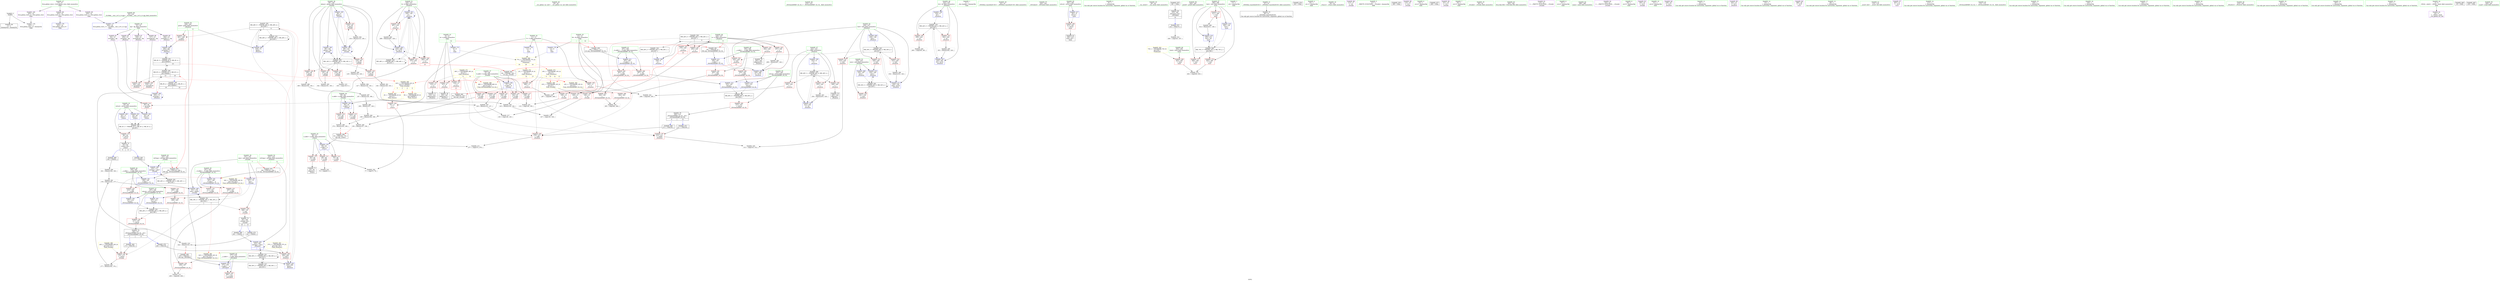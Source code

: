 digraph "SVFG" {
	label="SVFG";

	Node0x562d42281ca0 [shape=record,color=grey,label="{NodeID: 0\nNullPtr}"];
	Node0x562d42281ca0 -> Node0x562d422a7240[style=solid];
	Node0x562d42281ca0 -> Node0x562d422adcd0[style=solid];
	Node0x562d422cea30 [shape=record,color=yellow,style=double,label="{NodeID: 360\n32V_1 = ENCHI(MR_32V_0)\npts\{102 233 \}\nFun[_ZSt3maxIdERKT_S2_S2_]}"];
	Node0x562d422cea30 -> Node0x562d422ab9c0[style=dashed];
	Node0x562d422a8a30 [shape=record,color=blue,label="{NodeID: 194\n197\<--214\nretval\<--\n_ZSt3maxIdERKT_S2_S2_\n}"];
	Node0x562d422a8a30 -> Node0x562d422cc950[style=dashed];
	Node0x562d422a5c80 [shape=record,color=red,label="{NodeID: 111\n69\<--66\n\<--n.addr\n_Z3acci\n}"];
	Node0x562d422a5c80 -> Node0x562d422b8f40[style=solid];
	Node0x562d422a3dd0 [shape=record,color=green,label="{NodeID: 28\n38\<--39\n__cxx_global_var_init\<--__cxx_global_var_init_field_insensitive\n}"];
	Node0x562d422edbc0 [shape=record,color=black,label="{NodeID: 471\n311 = PHI(350, )\n}"];
	Node0x562d422edbc0 -> Node0x562d422acad0[style=solid];
	Node0x562d422c67a0 [shape=record,color=yellow,style=double,label="{NodeID: 388\n66V_1 = ENCHI(MR_66V_0)\npts\{10 227 \}\nFun[_ZSt3minIiERKT_S2_S2_]}"];
	Node0x562d422c67a0 -> Node0x562d422ad220[style=dashed];
	Node0x562d422b7440 [shape=record,color=grey,label="{NodeID: 305\n182 = Binary(181, 183, )\n}"];
	Node0x562d422b7440 -> Node0x562d422ae6c0[style=solid];
	Node0x562d422abc30 [shape=record,color=red,label="{NodeID: 139\n253\<--222\n\<--i\n_Z5solvev\n}"];
	Node0x562d422abc30 -> Node0x562d422b7140[style=solid];
	Node0x562d422a6690 [shape=record,color=green,label="{NodeID: 56\n274\<--275\n_ZSt3minIiERKT_S2_S2_\<--_ZSt3minIiERKT_S2_S2__field_insensitive\n}"];
	Node0x562d422c6960 [shape=record,color=black,label="{NodeID: 333\nMR_42V_3 = PHI(MR_42V_4, MR_42V_2, )\npts\{225 \}\n}"];
	Node0x562d422c6960 -> Node0x562d422abd00[style=dashed];
	Node0x562d422c6960 -> Node0x562d422abdd0[style=dashed];
	Node0x562d422c6960 -> Node0x562d422a94c0[style=dashed];
	Node0x562d422ad2f0 [shape=record,color=red,label="{NodeID: 167\n380\<--377\n\<--__x.addr\n_ZSt3absd\n}"];
	Node0x562d422a7ed0 [shape=record,color=purple,label="{NodeID: 84\n250\<--15\narrayidx\<--dp\n_Z5solvev\n}"];
	Node0x562d422a7ed0 -> Node0x562d422a8bd0[style=solid];
	Node0x562d422a1f90 [shape=record,color=green,label="{NodeID: 1\n7\<--1\n__dso_handle\<--dummyObj\nGlob }"];
	Node0x562d422ceb40 [shape=record,color=yellow,style=double,label="{NodeID: 361\n34V_1 = ENCHI(MR_34V_0)\npts\{104 229 \}\nFun[_ZSt3maxIdERKT_S2_S2_]}"];
	Node0x562d422ceb40 -> Node0x562d422ab8f0[style=dashed];
	Node0x562d422a8b00 [shape=record,color=blue,label="{NodeID: 195\n222\<--9\ni\<--\n_Z5solvev\n}"];
	Node0x562d422a8b00 -> Node0x562d422ca650[style=dashed];
	Node0x562d422a5d50 [shape=record,color=red,label="{NodeID: 112\n75\<--66\n\<--n.addr\n_Z3acci\n}"];
	Node0x562d422a5d50 -> Node0x562d422b8dc0[style=solid];
	Node0x562d422a3ed0 [shape=record,color=green,label="{NodeID: 29\n42\<--43\n_ZNSt8ios_base4InitC1Ev\<--_ZNSt8ios_base4InitC1Ev_field_insensitive\n}"];
	Node0x562d422edd00 [shape=record,color=black,label="{NodeID: 472\n321 = PHI(92, )\n}"];
	Node0x562d422edd00 -> Node0x562d422b7bc0[style=solid];
	Node0x562d422c68b0 [shape=record,color=yellow,style=double,label="{NodeID: 389\n10V_1 = ENCHI(MR_10V_0)\npts\{14 \}\nFun[_Z3subii]}"];
	Node0x562d422c68b0 -> Node0x562d422a5940[style=dashed];
	Node0x562d422c68b0 -> Node0x562d422a5a10[style=dashed];
	Node0x562d422c68b0 -> Node0x562d422a5ae0[style=dashed];
	Node0x562d422b75c0 [shape=record,color=grey,label="{NodeID: 306\n334 = Binary(333, 126, )\n}"];
	Node0x562d422b75c0 -> Node0x562d422a9800[style=solid];
	Node0x562d422abd00 [shape=record,color=red,label="{NodeID: 140\n259\<--224\n\<--itr\n_Z5solvev\n}"];
	Node0x562d422abd00 -> Node0x562d422b8ac0[style=solid];
	Node0x562d422a6790 [shape=record,color=green,label="{NodeID: 57\n324\<--325\n_ZSt3absd\<--_ZSt3absd_field_insensitive\n}"];
	Node0x562d422c6a50 [shape=record,color=black,label="{NodeID: 334\nMR_44V_2 = PHI(MR_44V_4, MR_44V_1, )\npts\{227 \}\n}"];
	Node0x562d422c6a50 -> Node0x562d422acad0[style=dashed];
	Node0x562d422c6a50 -> Node0x562d422a8e40[style=dashed];
	Node0x562d422ad3c0 [shape=record,color=red,label="{NodeID: 168\n415\<--391\n\<--retval\nmain\n}"];
	Node0x562d422ad3c0 -> Node0x562d422a7c60[style=solid];
	Node0x562d422a7fa0 [shape=record,color=purple,label="{NodeID: 85\n294\<--15\narrayidx17\<--dp\n_Z5solvev\n}"];
	Node0x562d422a7fa0 -> Node0x562d422a9320[style=solid];
	Node0x562d422a2020 [shape=record,color=green,label="{NodeID: 2\n9\<--1\n\<--dummyObj\nCan only get source location for instruction, argument, global var or function.}"];
	Node0x562d422a8bd0 [shape=record,color=blue,label="{NodeID: 196\n250\<--73\narrayidx\<--\n_Z5solvev\n}"];
	Node0x562d422a8bd0 -> Node0x562d422a8bd0[style=dashed];
	Node0x562d422a8bd0 -> Node0x562d422c7e50[style=dashed];
	Node0x562d422a5e20 [shape=record,color=red,label="{NodeID: 113\n82\<--66\n\<--n.addr\n_Z3acci\n}"];
	Node0x562d422a5e20 -> Node0x562d422a7440[style=solid];
	Node0x562d422a3fd0 [shape=record,color=green,label="{NodeID: 30\n48\<--49\n__cxa_atexit\<--__cxa_atexit_field_insensitive\n}"];
	Node0x562d422ede40 [shape=record,color=black,label="{NodeID: 473\n323 = PHI(375, )\n}"];
	Node0x562d422ede40 -> Node0x562d422b81c0[style=solid];
	Node0x562d422b7740 [shape=record,color=grey,label="{NodeID: 307\n128 = Binary(123, 127, )\n}"];
	Node0x562d422b7740 -> Node0x562d422b8640[style=solid];
	Node0x562d422abdd0 [shape=record,color=red,label="{NodeID: 141\n302\<--224\n\<--itr\n_Z5solvev\n}"];
	Node0x562d422abdd0 -> Node0x562d422b6540[style=solid];
	Node0x562d422a6890 [shape=record,color=green,label="{NodeID: 58\n344\<--345\nprintf\<--printf_field_insensitive\n}"];
	Node0x562d422c6f50 [shape=record,color=black,label="{NodeID: 335\nMR_46V_2 = PHI(MR_46V_3, MR_46V_1, )\npts\{229 \}\n}"];
	Node0x562d422c6f50 -> Node0x562d422a8f10[style=dashed];
	Node0x562d422c6f50 -> Node0x562d422c6f50[style=dashed];
	Node0x562d422ad490 [shape=record,color=red,label="{NodeID: 169\n403\<--393\n\<--total\nmain\n}"];
	Node0x562d422ad490 -> Node0x562d422b7ec0[style=solid];
	Node0x562d422a8070 [shape=record,color=purple,label="{NodeID: 86\n317\<--15\narrayidx30\<--dp\n_Z5solvev\n}"];
	Node0x562d422a8070 -> Node0x562d422acba0[style=solid];
	Node0x562d422a20b0 [shape=record,color=green,label="{NodeID: 3\n17\<--1\n.str\<--dummyObj\nGlob }"];
	Node0x562d422ced60 [shape=record,color=yellow,style=double,label="{NodeID: 363\n72V_1 = ENCHI(MR_72V_0)\npts\{394 \}\nFun[main]}"];
	Node0x562d422ced60 -> Node0x562d422ad490[style=dashed];
	Node0x562d422a8ca0 [shape=record,color=blue,label="{NodeID: 197\n222\<--254\ni\<--inc\n_Z5solvev\n}"];
	Node0x562d422a8ca0 -> Node0x562d422ca650[style=dashed];
	Node0x562d422a5ef0 [shape=record,color=red,label="{NodeID: 114\n85\<--84\n\<--arrayidx\n_Z3acci\n}"];
	Node0x562d422a5ef0 -> Node0x562d422ae040[style=solid];
	Node0x562d422a40d0 [shape=record,color=green,label="{NodeID: 31\n47\<--53\n_ZNSt8ios_base4InitD1Ev\<--_ZNSt8ios_base4InitD1Ev_field_insensitive\n}"];
	Node0x562d422a40d0 -> Node0x562d422a7340[style=solid];
	Node0x562d422edf80 [shape=record,color=black,label="{NodeID: 474\n343 = PHI()\n}"];
	Node0x562d422b78c0 [shape=record,color=grey,label="{NodeID: 308\n127 = Binary(126, 125, )\n}"];
	Node0x562d422b78c0 -> Node0x562d422b7740[style=solid];
	Node0x562d422abea0 [shape=record,color=red,label="{NodeID: 142\n265\<--226\n\<--n\n_Z5solvev\n}"];
	Node0x562d422abea0 -> Node0x562d422b87c0[style=solid];
	Node0x562d422a6990 [shape=record,color=green,label="{NodeID: 59\n353\<--354\nretval\<--retval_field_insensitive\n_ZSt3minIiERKT_S2_S2_\n}"];
	Node0x562d422a6990 -> Node0x562d422acd40[style=solid];
	Node0x562d422a6990 -> Node0x562d422b0a50[style=solid];
	Node0x562d422a6990 -> Node0x562d422b0b20[style=solid];
	Node0x562d422c7450 [shape=record,color=black,label="{NodeID: 336\nMR_48V_2 = PHI(MR_48V_3, MR_48V_1, )\npts\{231 \}\n}"];
	Node0x562d422c7450 -> Node0x562d422a8fe0[style=dashed];
	Node0x562d422c7450 -> Node0x562d422c7450[style=dashed];
	Node0x562d422ad560 [shape=record,color=red,label="{NodeID: 170\n402\<--395\n\<--test\nmain\n}"];
	Node0x562d422ad560 -> Node0x562d422b7ec0[style=solid];
	Node0x562d422a8140 [shape=record,color=purple,label="{NodeID: 87\n339\<--15\narrayidx38\<--dp\n_Z5solvev\n}"];
	Node0x562d422a8140 -> Node0x562d422acc70[style=solid];
	Node0x562d422a2140 [shape=record,color=green,label="{NodeID: 4\n19\<--1\n.str.1\<--dummyObj\nGlob }"];
	Node0x562d422a8d70 [shape=record,color=blue,label="{NodeID: 198\n224\<--9\nitr\<--\n_Z5solvev\n}"];
	Node0x562d422a8d70 -> Node0x562d422c6960[style=dashed];
	Node0x562d422aa8b0 [shape=record,color=red,label="{NodeID: 115\n157\<--95\n\<--n.addr\n_Z3subii\n}"];
	Node0x562d422aa8b0 -> Node0x562d422b5dc0[style=solid];
	Node0x562d422a41d0 [shape=record,color=green,label="{NodeID: 32\n60\<--61\n_Z3acci\<--_Z3acci_field_insensitive\n}"];
	Node0x562d422ee050 [shape=record,color=black,label="{NodeID: 475\n381 = PHI()\n}"];
	Node0x562d422ee050 -> Node0x562d422a7b90[style=solid];
	Node0x562d422b7a40 [shape=record,color=grey,label="{NodeID: 309\n125 = Binary(124, 126, )\n}"];
	Node0x562d422b7a40 -> Node0x562d422b78c0[style=solid];
	Node0x562d422abf70 [shape=record,color=red,label="{NodeID: 143\n279\<--226\n\<--n\n_Z5solvev\n|{<s0>10}}"];
	Node0x562d422abf70:s0 -> Node0x562d422ec6e0[style=solid,color=red];
	Node0x562d422a6a60 [shape=record,color=green,label="{NodeID: 60\n355\<--356\n__a.addr\<--__a.addr_field_insensitive\n_ZSt3minIiERKT_S2_S2_\n}"];
	Node0x562d422a6a60 -> Node0x562d422ace10[style=solid];
	Node0x562d422a6a60 -> Node0x562d422acee0[style=solid];
	Node0x562d422a6a60 -> Node0x562d422b08b0[style=solid];
	Node0x562d422c7950 [shape=record,color=black,label="{NodeID: 337\nMR_50V_2 = PHI(MR_50V_3, MR_50V_1, )\npts\{233 \}\n}"];
	Node0x562d422c7950 -> Node0x562d422c5750[style=dashed];
	Node0x562d422ad630 [shape=record,color=red,label="{NodeID: 171\n406\<--395\n\<--test\nmain\n}"];
	Node0x562d422a8210 [shape=record,color=purple,label="{NodeID: 88\n113\<--17\n\<--.str\n_Z3subii\n}"];
	Node0x562d422a2a50 [shape=record,color=green,label="{NodeID: 5\n21\<--1\n__PRETTY_FUNCTION__._Z3subii\<--dummyObj\nGlob }"];
	Node0x562d422a8e40 [shape=record,color=blue,label="{NodeID: 199\n226\<--9\nn\<--\n_Z5solvev\n}"];
	Node0x562d422a8e40 -> Node0x562d422c4850[style=dashed];
	Node0x562d422aa980 [shape=record,color=red,label="{NodeID: 116\n163\<--95\n\<--n.addr\n_Z3subii\n}"];
	Node0x562d422aa980 -> Node0x562d422aa700[style=solid];
	Node0x562d422a42d0 [shape=record,color=green,label="{NodeID: 33\n64\<--65\nretval\<--retval_field_insensitive\n_Z3acci\n}"];
	Node0x562d422a42d0 -> Node0x562d422a5bb0[style=solid];
	Node0x562d422a42d0 -> Node0x562d422adea0[style=solid];
	Node0x562d422a42d0 -> Node0x562d422adf70[style=solid];
	Node0x562d422a42d0 -> Node0x562d422ae040[style=solid];
	Node0x562d422ee120 [shape=record,color=black,label="{NodeID: 476\n399 = PHI()\n}"];
	Node0x562d422b7bc0 [shape=record,color=grey,label="{NodeID: 310\n322 = Binary(318, 321, )\n|{<s0>14}}"];
	Node0x562d422b7bc0:s0 -> Node0x562d422ec9e0[style=solid,color=red];
	Node0x562d422ac040 [shape=record,color=red,label="{NodeID: 144\n292\<--226\n\<--n\n_Z5solvev\n}"];
	Node0x562d422ac040 -> Node0x562d422a7850[style=solid];
	Node0x562d422a6b30 [shape=record,color=green,label="{NodeID: 61\n357\<--358\n__b.addr\<--__b.addr_field_insensitive\n_ZSt3minIiERKT_S2_S2_\n}"];
	Node0x562d422a6b30 -> Node0x562d422acfb0[style=solid];
	Node0x562d422a6b30 -> Node0x562d422ad080[style=solid];
	Node0x562d422a6b30 -> Node0x562d422b0980[style=solid];
	Node0x562d422c7e50 [shape=record,color=black,label="{NodeID: 338\nMR_8V_4 = PHI(MR_8V_5, MR_8V_2, )\npts\{160000 \}\n|{|<s3>13|<s4>19}}"];
	Node0x562d422c7e50 -> Node0x562d422acba0[style=dashed];
	Node0x562d422c7e50 -> Node0x562d422acc70[style=dashed];
	Node0x562d422c7e50 -> Node0x562d422c5c50[style=dashed];
	Node0x562d422c7e50:s3 -> Node0x562d422aed20[style=dashed,color=red];
	Node0x562d422c7e50:s4 -> Node0x562d422cb550[style=dashed,color=blue];
	Node0x562d422ad700 [shape=record,color=red,label="{NodeID: 172\n411\<--395\n\<--test\nmain\n}"];
	Node0x562d422ad700 -> Node0x562d422b5c40[style=solid];
	Node0x562d422a82e0 [shape=record,color=purple,label="{NodeID: 89\n114\<--19\n\<--.str.1\n_Z3subii\n}"];
	Node0x562d422a2ae0 [shape=record,color=green,label="{NodeID: 6\n23\<--1\n.str.2\<--dummyObj\nGlob }"];
	Node0x562d422cf000 [shape=record,color=yellow,style=double,label="{NodeID: 366\n77V_1 = ENCHI(MR_77V_0)\npts\{10 12 14 \}\nFun[main]|{<s0>19|<s1>19|<s2>19}}"];
	Node0x562d422cf000:s0 -> Node0x562d422cf490[style=dashed,color=red];
	Node0x562d422cf000:s1 -> Node0x562d422cf5a0[style=dashed,color=red];
	Node0x562d422cf000:s2 -> Node0x562d422cf680[style=dashed,color=red];
	Node0x562d422a8f10 [shape=record,color=blue,label="{NodeID: 200\n228\<--73\ngood\<--\n_Z5solvev\n}"];
	Node0x562d422a8f10 -> Node0x562d422cce50[style=dashed];
	Node0x562d422aaa50 [shape=record,color=red,label="{NodeID: 117\n108\<--97\n\<--b.addr\n_Z3subii\n}"];
	Node0x562d422aaa50 -> Node0x562d422b8c40[style=solid];
	Node0x562d422a43a0 [shape=record,color=green,label="{NodeID: 34\n66\<--67\nn.addr\<--n.addr_field_insensitive\n_Z3acci\n}"];
	Node0x562d422a43a0 -> Node0x562d422a5c80[style=solid];
	Node0x562d422a43a0 -> Node0x562d422a5d50[style=solid];
	Node0x562d422a43a0 -> Node0x562d422a5e20[style=solid];
	Node0x562d422a43a0 -> Node0x562d422addd0[style=solid];
	Node0x562d422ee1f0 [shape=record,color=black,label="{NodeID: 477\n408 = PHI()\n}"];
	Node0x562d422b7d40 [shape=record,color=grey,label="{NodeID: 311\n277 = cmp(272, 276, )\n}"];
	Node0x562d422ac110 [shape=record,color=red,label="{NodeID: 145\n297\<--226\n\<--n\n_Z5solvev\n}"];
	Node0x562d422ac110 -> Node0x562d422b6cc0[style=solid];
	Node0x562d422a6c00 [shape=record,color=green,label="{NodeID: 62\n377\<--378\n__x.addr\<--__x.addr_field_insensitive\n_ZSt3absd\n}"];
	Node0x562d422a6c00 -> Node0x562d422ad2f0[style=solid];
	Node0x562d422a6c00 -> Node0x562d422b0bf0[style=solid];
	Node0x562d422ad7d0 [shape=record,color=blue,label="{NodeID: 173\n8\<--9\nA\<--\nGlob }"];
	Node0x562d422ad7d0 -> Node0x562d422cf000[style=dashed];
	Node0x562d422a83b0 [shape=record,color=purple,label="{NodeID: 90\n151\<--19\n\<--.str.1\n_Z3subii\n}"];
	Node0x562d422a2b70 [shape=record,color=green,label="{NodeID: 7\n25\<--1\n.str.3\<--dummyObj\nGlob }"];
	Node0x562d422cf0e0 [shape=record,color=yellow,style=double,label="{NodeID: 367\n2V_1 = ENCHI(MR_2V_0)\npts\{12 \}\nFun[_Z3acci]}"];
	Node0x562d422cf0e0 -> Node0x562d422a56d0[style=dashed];
	Node0x562d422a8fe0 [shape=record,color=blue,label="{NodeID: 201\n230\<--126\nb\<--\n_Z5solvev\n}"];
	Node0x562d422a8fe0 -> Node0x562d422ac2b0[style=dashed];
	Node0x562d422a8fe0 -> Node0x562d422ac380[style=dashed];
	Node0x562d422a8fe0 -> Node0x562d422ac450[style=dashed];
	Node0x562d422a8fe0 -> Node0x562d422a8fe0[style=dashed];
	Node0x562d422a8fe0 -> Node0x562d422a9250[style=dashed];
	Node0x562d422a8fe0 -> Node0x562d422c7450[style=dashed];
	Node0x562d422aab20 [shape=record,color=red,label="{NodeID: 118\n123\<--97\n\<--b.addr\n_Z3subii\n}"];
	Node0x562d422aab20 -> Node0x562d422b7740[style=solid];
	Node0x562d422a4470 [shape=record,color=green,label="{NodeID: 35\n90\<--91\n_Z3subii\<--_Z3subii_field_insensitive\n}"];
	Node0x562d422ee2c0 [shape=record,color=black,label="{NodeID: 478\n195 = PHI(103, 228, )\n0th arg _ZSt3maxIdERKT_S2_S2_ }"];
	Node0x562d422ee2c0 -> Node0x562d422ae790[style=solid];
	Node0x562d422aed20 [shape=record,color=yellow,style=double,label="{NodeID: 395\n22V_1 = ENCHI(MR_22V_0)\npts\{12 160000 \}\nFun[_Z3subii]|{<s0>5|<s1>5|<s2>6|<s3>6}}"];
	Node0x562d422aed20:s0 -> Node0x562d422cf0e0[style=dashed,color=red];
	Node0x562d422aed20:s1 -> Node0x562d422cf3b0[style=dashed,color=red];
	Node0x562d422aed20:s2 -> Node0x562d422cf0e0[style=dashed,color=red];
	Node0x562d422aed20:s3 -> Node0x562d422cf3b0[style=dashed,color=red];
	Node0x562d422b7ec0 [shape=record,color=grey,label="{NodeID: 312\n404 = cmp(402, 403, )\n}"];
	Node0x562d422ac1e0 [shape=record,color=red,label="{NodeID: 146\n291\<--228\n\<--good\n_Z5solvev\n}"];
	Node0x562d422ac1e0 -> Node0x562d422a9320[style=solid];
	Node0x562d422a6cd0 [shape=record,color=green,label="{NodeID: 63\n382\<--383\nllvm.fabs.f64\<--llvm.fabs.f64_field_insensitive\n}"];
	Node0x562d422ad8d0 [shape=record,color=blue,label="{NodeID: 174\n11\<--9\nV\<--\nGlob }"];
	Node0x562d422ad8d0 -> Node0x562d422cf000[style=dashed];
	Node0x562d422a8480 [shape=record,color=purple,label="{NodeID: 91\n115\<--21\n\<--__PRETTY_FUNCTION__._Z3subii\n_Z3subii\n}"];
	Node0x562d422a2c00 [shape=record,color=green,label="{NodeID: 8\n27\<--1\n.str.4\<--dummyObj\nGlob }"];
	Node0x562d422a90b0 [shape=record,color=blue,label="{NodeID: 202\n232\<--281\nref.tmp\<--call11\n_Z5solvev\n|{|<s3>11}}"];
	Node0x562d422a90b0 -> Node0x562d422aca00[style=dashed];
	Node0x562d422a90b0 -> Node0x562d422a90b0[style=dashed];
	Node0x562d422a90b0 -> Node0x562d422c5750[style=dashed];
	Node0x562d422a90b0:s3 -> Node0x562d422cea30[style=dashed,color=red];
	Node0x562d422aabf0 [shape=record,color=red,label="{NodeID: 119\n142\<--97\n\<--b.addr\n_Z3subii\n}"];
	Node0x562d422aabf0 -> Node0x562d422b6fc0[style=solid];
	Node0x562d422a4570 [shape=record,color=green,label="{NodeID: 36\n95\<--96\nn.addr\<--n.addr_field_insensitive\n_Z3subii\n}"];
	Node0x562d422a4570 -> Node0x562d422aa8b0[style=solid];
	Node0x562d422a4570 -> Node0x562d422aa980[style=solid];
	Node0x562d422a4570 -> Node0x562d422ae110[style=solid];
	Node0x562d422ee590 [shape=record,color=black,label="{NodeID: 479\n196 = PHI(101, 232, )\n1st arg _ZSt3maxIdERKT_S2_S2_ }"];
	Node0x562d422ee590 -> Node0x562d422a8890[style=solid];
	Node0x562d422aee30 [shape=record,color=yellow,style=double,label="{NodeID: 396\n24V_1 = ENCHI(MR_24V_0)\npts\{229 233 \}\nFun[_Z3subii]}"];
	Node0x562d422aee30 -> Node0x562d422ab410[style=dashed];
	Node0x562d422b8040 [shape=record,color=grey,label="{NodeID: 313\n209 = cmp(206, 208, )\n}"];
	Node0x562d422ac2b0 [shape=record,color=red,label="{NodeID: 147\n272\<--230\n\<--b\n_Z5solvev\n}"];
	Node0x562d422ac2b0 -> Node0x562d422b7d40[style=solid];
	Node0x562d422a6dd0 [shape=record,color=green,label="{NodeID: 64\n388\<--389\nmain\<--main_field_insensitive\n}"];
	Node0x562d422ad9d0 [shape=record,color=blue,label="{NodeID: 175\n13\<--9\nM\<--\nGlob }"];
	Node0x562d422ad9d0 -> Node0x562d422cf000[style=dashed];
	Node0x562d422a8550 [shape=record,color=purple,label="{NodeID: 92\n152\<--21\n\<--__PRETTY_FUNCTION__._Z3subii\n_Z3subii\n}"];
	Node0x562d422a2c90 [shape=record,color=green,label="{NodeID: 9\n29\<--1\n.str.5\<--dummyObj\nGlob }"];
	Node0x562d422a9180 [shape=record,color=blue,label="{NodeID: 203\n228\<--284\ngood\<--\n_Z5solvev\n}"];
	Node0x562d422a9180 -> Node0x562d422cce50[style=dashed];
	Node0x562d422aacc0 [shape=record,color=red,label="{NodeID: 120\n158\<--97\n\<--b.addr\n_Z3subii\n}"];
	Node0x562d422aacc0 -> Node0x562d422b5dc0[style=solid];
	Node0x562d422a4640 [shape=record,color=green,label="{NodeID: 37\n97\<--98\nb.addr\<--b.addr_field_insensitive\n_Z3subii\n}"];
	Node0x562d422a4640 -> Node0x562d422aaa50[style=solid];
	Node0x562d422a4640 -> Node0x562d422aab20[style=solid];
	Node0x562d422a4640 -> Node0x562d422aabf0[style=solid];
	Node0x562d422a4640 -> Node0x562d422aacc0[style=solid];
	Node0x562d422a4640 -> Node0x562d422aad90[style=solid];
	Node0x562d422a4640 -> Node0x562d422ae1e0[style=solid];
	Node0x562d422ee710 [shape=record,color=black,label="{NodeID: 480\n63 = PHI(159, 170, )\n0th arg _Z3acci }"];
	Node0x562d422ee710 -> Node0x562d422addd0[style=solid];
	Node0x562d422b81c0 [shape=record,color=grey,label="{NodeID: 314\n326 = cmp(323, 327, )\n}"];
	Node0x562d422ac380 [shape=record,color=red,label="{NodeID: 148\n280\<--230\n\<--b\n_Z5solvev\n|{<s0>10}}"];
	Node0x562d422ac380:s0 -> Node0x562d422ec860[style=solid,color=red];
	Node0x562d422a6ed0 [shape=record,color=green,label="{NodeID: 65\n391\<--392\nretval\<--retval_field_insensitive\nmain\n}"];
	Node0x562d422a6ed0 -> Node0x562d422ad3c0[style=solid];
	Node0x562d422a6ed0 -> Node0x562d422b0cc0[style=solid];
	Node0x562d422c9250 [shape=record,color=black,label="{NodeID: 342\nMR_52V_3 = PHI(MR_52V_5, MR_52V_2, )\npts\{235 \}\n}"];
	Node0x562d422c9250 -> Node0x562d422ac520[style=dashed];
	Node0x562d422c9250 -> Node0x562d422a9730[style=dashed];
	Node0x562d422c9250 -> Node0x562d422c9250[style=dashed];
	Node0x562d422adad0 [shape=record,color=blue,label="{NodeID: 176\n423\<--34\nllvm.global_ctors_0\<--\nGlob }"];
	Node0x562d422a8620 [shape=record,color=purple,label="{NodeID: 93\n150\<--23\n\<--.str.2\n_Z3subii\n}"];
	Node0x562d422a2d20 [shape=record,color=green,label="{NodeID: 10\n31\<--1\n.str.6\<--dummyObj\nGlob }"];
	Node0x562d422cf3b0 [shape=record,color=yellow,style=double,label="{NodeID: 370\n8V_1 = ENCHI(MR_8V_0)\npts\{160000 \}\nFun[_Z3acci]}"];
	Node0x562d422cf3b0 -> Node0x562d422a5ef0[style=dashed];
	Node0x562d422a9250 [shape=record,color=blue,label="{NodeID: 204\n230\<--288\nb\<--inc14\n_Z5solvev\n}"];
	Node0x562d422a9250 -> Node0x562d422ac2b0[style=dashed];
	Node0x562d422a9250 -> Node0x562d422ac380[style=dashed];
	Node0x562d422a9250 -> Node0x562d422ac450[style=dashed];
	Node0x562d422a9250 -> Node0x562d422a8fe0[style=dashed];
	Node0x562d422a9250 -> Node0x562d422a9250[style=dashed];
	Node0x562d422a9250 -> Node0x562d422c7450[style=dashed];
	Node0x562d422aad90 [shape=record,color=red,label="{NodeID: 121\n164\<--97\n\<--b.addr\n_Z3subii\n}"];
	Node0x562d422aad90 -> Node0x562d422b6b40[style=solid];
	Node0x562d422a4710 [shape=record,color=green,label="{NodeID: 38\n99\<--100\nphase\<--phase_field_insensitive\n_Z3subii\n}"];
	Node0x562d422a4710 -> Node0x562d422aae60[style=solid];
	Node0x562d422a4710 -> Node0x562d422aaf30[style=solid];
	Node0x562d422a4710 -> Node0x562d422ab000[style=solid];
	Node0x562d422a4710 -> Node0x562d422ab0d0[style=solid];
	Node0x562d422a4710 -> Node0x562d422ab1a0[style=solid];
	Node0x562d422a4710 -> Node0x562d422ab270[style=solid];
	Node0x562d422a4710 -> Node0x562d422ae2b0[style=solid];
	Node0x562d422a4710 -> Node0x562d422ae380[style=solid];
	Node0x562d422a4710 -> Node0x562d422ae6c0[style=solid];
	Node0x562d422ee890 [shape=record,color=black,label="{NodeID: 481\n351 = PHI(226, 8, )\n0th arg _ZSt3minIiERKT_S2_S2_ }"];
	Node0x562d422ee890 -> Node0x562d422b08b0[style=solid];
	Node0x562d422b8340 [shape=record,color=grey,label="{NodeID: 315\n140 = cmp(139, 9, )\n}"];
	Node0x562d422ac450 [shape=record,color=red,label="{NodeID: 149\n287\<--230\n\<--b\n_Z5solvev\n}"];
	Node0x562d422ac450 -> Node0x562d422b6240[style=solid];
	Node0x562d422a6fa0 [shape=record,color=green,label="{NodeID: 66\n393\<--394\ntotal\<--total_field_insensitive\nmain\n}"];
	Node0x562d422a6fa0 -> Node0x562d422ad490[style=solid];
	Node0x562d422c9750 [shape=record,color=black,label="{NodeID: 343\nMR_54V_3 = PHI(MR_54V_4, MR_54V_2, )\npts\{237 \}\n}"];
	Node0x562d422c9750 -> Node0x562d422ac5f0[style=dashed];
	Node0x562d422c9750 -> Node0x562d422ac6c0[style=dashed];
	Node0x562d422c9750 -> Node0x562d422ac790[style=dashed];
	Node0x562d422c9750 -> Node0x562d422ac860[style=dashed];
	Node0x562d422c9750 -> Node0x562d422a9800[style=dashed];
	Node0x562d422adbd0 [shape=record,color=blue,label="{NodeID: 177\n424\<--35\nllvm.global_ctors_1\<--_GLOBAL__sub_I_ir5_4_0.cpp\nGlob }"];
	Node0x562d422a86f0 [shape=record,color=purple,label="{NodeID: 94\n238\<--25\n\<--.str.3\n_Z5solvev\n}"];
	Node0x562d422a2db0 [shape=record,color=green,label="{NodeID: 11\n34\<--1\n\<--dummyObj\nCan only get source location for instruction, argument, global var or function.}"];
	Node0x562d422cf490 [shape=record,color=yellow,style=double,label="{NodeID: 371\n36V_1 = ENCHI(MR_36V_0)\npts\{10 \}\nFun[_Z5solvev]|{|<s5>9|<s6>12}}"];
	Node0x562d422cf490 -> Node0x562d422a5460[style=dashed];
	Node0x562d422cf490 -> Node0x562d422a5530[style=dashed];
	Node0x562d422cf490 -> Node0x562d422a5600[style=dashed];
	Node0x562d422cf490 -> Node0x562d422ac930[style=dashed];
	Node0x562d422cf490 -> Node0x562d422acad0[style=dashed];
	Node0x562d422cf490:s5 -> Node0x562d422c67a0[style=dashed,color=red];
	Node0x562d422cf490:s6 -> Node0x562d422c67a0[style=dashed,color=red];
	Node0x562d422aa700 [shape=record,color=grey,label="{NodeID: 288\n170 = Binary(163, 169, )\n|{<s0>6}}"];
	Node0x562d422aa700:s0 -> Node0x562d422ee710[style=solid,color=red];
	Node0x562d422a9320 [shape=record,color=blue,label="{NodeID: 205\n294\<--291\narrayidx17\<--\n_Z5solvev\n}"];
	Node0x562d422a9320 -> Node0x562d422c5c50[style=dashed];
	Node0x562d422aae60 [shape=record,color=red,label="{NodeID: 122\n124\<--99\n\<--phase\n_Z3subii\n}"];
	Node0x562d422aae60 -> Node0x562d422b7a40[style=solid];
	Node0x562d422a47e0 [shape=record,color=green,label="{NodeID: 39\n101\<--102\nmm\<--mm_field_insensitive\n_Z3subii\n|{|<s3>7}}"];
	Node0x562d422a47e0 -> Node0x562d422ab340[style=solid];
	Node0x562d422a47e0 -> Node0x562d422ae450[style=solid];
	Node0x562d422a47e0 -> Node0x562d422ae5f0[style=solid];
	Node0x562d422a47e0:s3 -> Node0x562d422ee590[style=solid,color=red];
	Node0x562d422b84c0 [shape=record,color=grey,label="{NodeID: 316\n147 = cmp(145, 146, )\n}"];
	Node0x562d422ac520 [shape=record,color=red,label="{NodeID: 150\n341\<--234\n\<--nice\n_Z5solvev\n}"];
	Node0x562d422a7070 [shape=record,color=green,label="{NodeID: 67\n395\<--396\ntest\<--test_field_insensitive\nmain\n}"];
	Node0x562d422a7070 -> Node0x562d422ad560[style=solid];
	Node0x562d422a7070 -> Node0x562d422ad630[style=solid];
	Node0x562d422a7070 -> Node0x562d422ad700[style=solid];
	Node0x562d422a7070 -> Node0x562d422b0d90[style=solid];
	Node0x562d422a7070 -> Node0x562d422b0e60[style=solid];
	Node0x562d422c9c50 [shape=record,color=black,label="{NodeID: 344\nMR_60V_3 = PHI(MR_60V_4, MR_60V_2, )\npts\{354 \}\n}"];
	Node0x562d422c9c50 -> Node0x562d422acd40[style=dashed];
	Node0x562d422adcd0 [shape=record,color=blue, style = dotted,label="{NodeID: 178\n425\<--3\nllvm.global_ctors_2\<--dummyVal\nGlob }"];
	Node0x562d422a87c0 [shape=record,color=purple,label="{NodeID: 95\n342\<--27\n\<--.str.4\n_Z5solvev\n}"];
	Node0x562d422a2e40 [shape=record,color=green,label="{NodeID: 12\n73\<--1\n\<--dummyObj\nCan only get source location for instruction, argument, global var or function.}"];
	Node0x562d422cf5a0 [shape=record,color=yellow,style=double,label="{NodeID: 372\n2V_1 = ENCHI(MR_2V_0)\npts\{12 \}\nFun[_Z5solvev]|{|<s2>10|<s3>13}}"];
	Node0x562d422cf5a0 -> Node0x562d422a57a0[style=dashed];
	Node0x562d422cf5a0 -> Node0x562d422a5870[style=dashed];
	Node0x562d422cf5a0:s2 -> Node0x562d422aed20[style=dashed,color=red];
	Node0x562d422cf5a0:s3 -> Node0x562d422aed20[style=dashed,color=red];
	Node0x562d422b5c40 [shape=record,color=grey,label="{NodeID: 289\n412 = Binary(411, 126, )\n}"];
	Node0x562d422b5c40 -> Node0x562d422b0e60[style=solid];
	Node0x562d422a93f0 [shape=record,color=blue,label="{NodeID: 206\n226\<--298\nn\<--inc19\n_Z5solvev\n}"];
	Node0x562d422a93f0 -> Node0x562d422c4850[style=dashed];
	Node0x562d422aaf30 [shape=record,color=red,label="{NodeID: 123\n133\<--99\n\<--phase\n_Z3subii\n}"];
	Node0x562d422aaf30 -> Node0x562d422b72c0[style=solid];
	Node0x562d422a48b0 [shape=record,color=green,label="{NodeID: 40\n103\<--104\nref.tmp\<--ref.tmp_field_insensitive\n_Z3subii\n|{|<s1>7}}"];
	Node0x562d422a48b0 -> Node0x562d422ae520[style=solid];
	Node0x562d422a48b0:s1 -> Node0x562d422ee2c0[style=solid,color=red];
	Node0x562d422b8640 [shape=record,color=grey,label="{NodeID: 317\n130 = cmp(128, 129, )\n}"];
	Node0x562d422ac5f0 [shape=record,color=red,label="{NodeID: 151\n310\<--236\n\<--b24\n_Z5solvev\n}"];
	Node0x562d422ac5f0 -> Node0x562d422b9240[style=solid];
	Node0x562d422a7140 [shape=record,color=green,label="{NodeID: 68\n35\<--419\n_GLOBAL__sub_I_ir5_4_0.cpp\<--_GLOBAL__sub_I_ir5_4_0.cpp_field_insensitive\n}"];
	Node0x562d422a7140 -> Node0x562d422adbd0[style=solid];
	Node0x562d422ca150 [shape=record,color=black,label="{NodeID: 345\nMR_4V_3 = PHI(MR_4V_5, MR_4V_2, MR_4V_4, )\npts\{65 \}\n}"];
	Node0x562d422ca150 -> Node0x562d422a5bb0[style=dashed];
	Node0x562d422addd0 [shape=record,color=blue,label="{NodeID: 179\n66\<--63\nn.addr\<--n\n_Z3acci\n}"];
	Node0x562d422addd0 -> Node0x562d422a5c80[style=dashed];
	Node0x562d422addd0 -> Node0x562d422a5d50[style=dashed];
	Node0x562d422addd0 -> Node0x562d422a5e20[style=dashed];
	Node0x562d422a4fc0 [shape=record,color=purple,label="{NodeID: 96\n398\<--29\n\<--.str.5\nmain\n}"];
	Node0x562d422a2ed0 [shape=record,color=green,label="{NodeID: 13\n80\<--1\n\<--dummyObj\nCan only get source location for instruction, argument, global var or function.}"];
	Node0x562d422cf680 [shape=record,color=yellow,style=double,label="{NodeID: 373\n10V_1 = ENCHI(MR_10V_0)\npts\{14 \}\nFun[_Z5solvev]|{|<s2>9|<s3>10|<s4>12|<s5>13}}"];
	Node0x562d422cf680 -> Node0x562d422ac930[style=dashed];
	Node0x562d422cf680 -> Node0x562d422acad0[style=dashed];
	Node0x562d422cf680:s2 -> Node0x562d422c63f0[style=dashed,color=red];
	Node0x562d422cf680:s3 -> Node0x562d422c68b0[style=dashed,color=red];
	Node0x562d422cf680:s4 -> Node0x562d422c63f0[style=dashed,color=red];
	Node0x562d422cf680:s5 -> Node0x562d422c68b0[style=dashed,color=red];
	Node0x562d422b5dc0 [shape=record,color=grey,label="{NodeID: 290\n159 = Binary(157, 158, )\n|{<s0>5}}"];
	Node0x562d422b5dc0:s0 -> Node0x562d422ee710[style=solid,color=red];
	Node0x562d422a94c0 [shape=record,color=blue,label="{NodeID: 207\n224\<--303\nitr\<--inc22\n_Z5solvev\n}"];
	Node0x562d422a94c0 -> Node0x562d422c6960[style=dashed];
	Node0x562d422ab000 [shape=record,color=red,label="{NodeID: 124\n139\<--99\n\<--phase\n_Z3subii\n}"];
	Node0x562d422ab000 -> Node0x562d422b8340[style=solid];
	Node0x562d422a4980 [shape=record,color=green,label="{NodeID: 41\n118\<--119\n__assert_fail\<--__assert_fail_field_insensitive\n}"];
	Node0x562d422b87c0 [shape=record,color=grey,label="{NodeID: 318\n267 = cmp(265, 266, )\n}"];
	Node0x562d422ac6c0 [shape=record,color=red,label="{NodeID: 152\n320\<--236\n\<--b24\n_Z5solvev\n|{<s0>13}}"];
	Node0x562d422ac6c0:s0 -> Node0x562d422ec860[style=solid,color=red];
	Node0x562d422a7240 [shape=record,color=black,label="{NodeID: 69\n2\<--3\ndummyVal\<--dummyVal\n}"];
	Node0x562d422ca650 [shape=record,color=black,label="{NodeID: 346\nMR_40V_3 = PHI(MR_40V_4, MR_40V_2, )\npts\{223 \}\n}"];
	Node0x562d422ca650 -> Node0x562d422aba90[style=dashed];
	Node0x562d422ca650 -> Node0x562d422abb60[style=dashed];
	Node0x562d422ca650 -> Node0x562d422abc30[style=dashed];
	Node0x562d422ca650 -> Node0x562d422a8ca0[style=dashed];
	Node0x562d422adea0 [shape=record,color=blue,label="{NodeID: 180\n64\<--73\nretval\<--\n_Z3acci\n}"];
	Node0x562d422adea0 -> Node0x562d422ca150[style=dashed];
	Node0x562d422a5090 [shape=record,color=purple,label="{NodeID: 97\n407\<--31\n\<--.str.6\nmain\n}"];
	Node0x562d422a2fd0 [shape=record,color=green,label="{NodeID: 14\n117\<--1\n\<--dummyObj\nCan only get source location for instruction, argument, global var or function.}"];
	Node0x562d422b5f40 [shape=record,color=grey,label="{NodeID: 291\n178 = Binary(161, 177, )\n}"];
	Node0x562d422b5f40 -> Node0x562d422ae5f0[style=solid];
	Node0x562d422a9590 [shape=record,color=blue,label="{NodeID: 208\n234\<--307\nnice\<--\n_Z5solvev\n}"];
	Node0x562d422a9590 -> Node0x562d422c9250[style=dashed];
	Node0x562d422ab0d0 [shape=record,color=red,label="{NodeID: 125\n143\<--99\n\<--phase\n_Z3subii\n}"];
	Node0x562d422ab0d0 -> Node0x562d422b6e40[style=solid];
	Node0x562d422a4a80 [shape=record,color=green,label="{NodeID: 42\n174\<--175\n_ZSt3maxIdERKT_S2_S2_\<--_ZSt3maxIdERKT_S2_S2__field_insensitive\n}"];
	Node0x562d422b8940 [shape=record,color=grey,label="{NodeID: 319\n365 = cmp(362, 364, )\n}"];
	Node0x562d422ac790 [shape=record,color=red,label="{NodeID: 153\n329\<--236\n\<--b24\n_Z5solvev\n}"];
	Node0x562d422ac790 -> Node0x562d422a9730[style=solid];
	Node0x562d422a7340 [shape=record,color=black,label="{NodeID: 70\n46\<--47\n\<--_ZNSt8ios_base4InitD1Ev\nCan only get source location for instruction, argument, global var or function.}"];
	Node0x562d422adf70 [shape=record,color=blue,label="{NodeID: 181\n64\<--80\nretval\<--\n_Z3acci\n}"];
	Node0x562d422adf70 -> Node0x562d422ca150[style=dashed];
	Node0x562d422a5160 [shape=record,color=purple,label="{NodeID: 98\n423\<--33\nllvm.global_ctors_0\<--llvm.global_ctors\nGlob }"];
	Node0x562d422a5160 -> Node0x562d422adad0[style=solid];
	Node0x562d422a30d0 [shape=record,color=green,label="{NodeID: 15\n126\<--1\n\<--dummyObj\nCan only get source location for instruction, argument, global var or function.}"];
	Node0x562d422b60c0 [shape=record,color=grey,label="{NodeID: 292\n177 = Binary(162, 176, )\n}"];
	Node0x562d422b60c0 -> Node0x562d422b5f40[style=solid];
	Node0x562d422a9660 [shape=record,color=blue,label="{NodeID: 209\n236\<--126\nb24\<--\n_Z5solvev\n}"];
	Node0x562d422a9660 -> Node0x562d422c9750[style=dashed];
	Node0x562d422ab1a0 [shape=record,color=red,label="{NodeID: 126\n165\<--99\n\<--phase\n_Z3subii\n}"];
	Node0x562d422ab1a0 -> Node0x562d422b69c0[style=solid];
	Node0x562d422a4b80 [shape=record,color=green,label="{NodeID: 43\n197\<--198\nretval\<--retval_field_insensitive\n_ZSt3maxIdERKT_S2_S2_\n}"];
	Node0x562d422a4b80 -> Node0x562d422ab4e0[style=solid];
	Node0x562d422a4b80 -> Node0x562d422a8960[style=solid];
	Node0x562d422a4b80 -> Node0x562d422a8a30[style=solid];
	Node0x562d422b8ac0 [shape=record,color=grey,label="{NodeID: 320\n260 = cmp(259, 261, )\n}"];
	Node0x562d422ac860 [shape=record,color=red,label="{NodeID: 154\n333\<--236\n\<--b24\n_Z5solvev\n}"];
	Node0x562d422ac860 -> Node0x562d422b75c0[style=solid];
	Node0x562d422a7440 [shape=record,color=black,label="{NodeID: 71\n83\<--82\nidxprom\<--\n_Z3acci\n}"];
	Node0x562d422cb050 [shape=record,color=black,label="{NodeID: 348\nMR_74V_3 = PHI(MR_74V_4, MR_74V_2, )\npts\{396 \}\n}"];
	Node0x562d422cb050 -> Node0x562d422ad560[style=dashed];
	Node0x562d422cb050 -> Node0x562d422ad630[style=dashed];
	Node0x562d422cb050 -> Node0x562d422ad700[style=dashed];
	Node0x562d422cb050 -> Node0x562d422b0e60[style=dashed];
	Node0x562d422ae040 [shape=record,color=blue,label="{NodeID: 182\n64\<--85\nretval\<--\n_Z3acci\n}"];
	Node0x562d422ae040 -> Node0x562d422ca150[style=dashed];
	Node0x562d422a5260 [shape=record,color=purple,label="{NodeID: 99\n424\<--33\nllvm.global_ctors_1\<--llvm.global_ctors\nGlob }"];
	Node0x562d422a5260 -> Node0x562d422adbd0[style=solid];
	Node0x562d422a31d0 [shape=record,color=green,label="{NodeID: 16\n154\<--1\n\<--dummyObj\nCan only get source location for instruction, argument, global var or function.}"];
	Node0x562d422eb4a0 [shape=record,color=black,label="{NodeID: 459\n352 = PHI(13, 13, )\n1st arg _ZSt3minIiERKT_S2_S2_ }"];
	Node0x562d422eb4a0 -> Node0x562d422b0980[style=solid];
	Node0x562d422b6240 [shape=record,color=grey,label="{NodeID: 293\n288 = Binary(287, 126, )\n}"];
	Node0x562d422b6240 -> Node0x562d422a9250[style=solid];
	Node0x562d422a9730 [shape=record,color=blue,label="{NodeID: 210\n234\<--329\nnice\<--\n_Z5solvev\n}"];
	Node0x562d422a9730 -> Node0x562d422c9250[style=dashed];
	Node0x562d422ab270 [shape=record,color=red,label="{NodeID: 127\n181\<--99\n\<--phase\n_Z3subii\n}"];
	Node0x562d422ab270 -> Node0x562d422b7440[style=solid];
	Node0x562d422a4c50 [shape=record,color=green,label="{NodeID: 44\n199\<--200\n__a.addr\<--__a.addr_field_insensitive\n_ZSt3maxIdERKT_S2_S2_\n}"];
	Node0x562d422a4c50 -> Node0x562d422ab5b0[style=solid];
	Node0x562d422a4c50 -> Node0x562d422ab680[style=solid];
	Node0x562d422a4c50 -> Node0x562d422ae790[style=solid];
	Node0x562d422b8c40 [shape=record,color=grey,label="{NodeID: 321\n110 = cmp(108, 109, )\n}"];
	Node0x562d422ac930 [shape=record,color=red,label="{NodeID: 155\n276\<--273\n\<--call8\n_Z5solvev\n}"];
	Node0x562d422ac930 -> Node0x562d422b7d40[style=solid];
	Node0x562d422a7510 [shape=record,color=black,label="{NodeID: 72\n62\<--88\n_Z3acci_ret\<--\n_Z3acci\n|{<s0>5|<s1>6}}"];
	Node0x562d422a7510:s0 -> Node0x562d422ed590[style=solid,color=blue];
	Node0x562d422a7510:s1 -> Node0x562d422ed150[style=solid,color=blue];
	Node0x562d422cb550 [shape=record,color=black,label="{NodeID: 349\nMR_8V_2 = PHI(MR_8V_3, MR_8V_1, )\npts\{160000 \}\n|{<s0>19|<s1>19}}"];
	Node0x562d422cb550:s0 -> Node0x562d422a8bd0[style=dashed,color=red];
	Node0x562d422cb550:s1 -> Node0x562d422c7e50[style=dashed,color=red];
	Node0x562d422ae110 [shape=record,color=blue,label="{NodeID: 183\n95\<--93\nn.addr\<--n\n_Z3subii\n}"];
	Node0x562d422ae110 -> Node0x562d422aa8b0[style=dashed];
	Node0x562d422ae110 -> Node0x562d422aa980[style=dashed];
	Node0x562d422a5360 [shape=record,color=purple,label="{NodeID: 100\n425\<--33\nllvm.global_ctors_2\<--llvm.global_ctors\nGlob }"];
	Node0x562d422a5360 -> Node0x562d422adcd0[style=solid];
	Node0x562d422a32d0 [shape=record,color=green,label="{NodeID: 17\n162\<--1\n\<--dummyObj\nCan only get source location for instruction, argument, global var or function.}"];
	Node0x562d422ec6e0 [shape=record,color=black,label="{NodeID: 460\n93 = PHI(279, 319, )\n0th arg _Z3subii }"];
	Node0x562d422ec6e0 -> Node0x562d422ae110[style=solid];
	Node0x562d422b63c0 [shape=record,color=grey,label="{NodeID: 294\n161 = Binary(162, 160, )\n}"];
	Node0x562d422b63c0 -> Node0x562d422b5f40[style=solid];
	Node0x562d422a9800 [shape=record,color=blue,label="{NodeID: 211\n236\<--334\nb24\<--inc35\n_Z5solvev\n}"];
	Node0x562d422a9800 -> Node0x562d422c9750[style=dashed];
	Node0x562d422ab340 [shape=record,color=red,label="{NodeID: 128\n186\<--101\n\<--mm\n_Z3subii\n}"];
	Node0x562d422ab340 -> Node0x562d422a75e0[style=solid];
	Node0x562d422a4d20 [shape=record,color=green,label="{NodeID: 45\n201\<--202\n__b.addr\<--__b.addr_field_insensitive\n_ZSt3maxIdERKT_S2_S2_\n}"];
	Node0x562d422a4d20 -> Node0x562d422ab750[style=solid];
	Node0x562d422a4d20 -> Node0x562d422ab820[style=solid];
	Node0x562d422a4d20 -> Node0x562d422a8890[style=solid];
	Node0x562d422b8dc0 [shape=record,color=grey,label="{NodeID: 322\n77 = cmp(75, 76, )\n}"];
	Node0x562d422aca00 [shape=record,color=red,label="{NodeID: 156\n284\<--283\n\<--call12\n_Z5solvev\n}"];
	Node0x562d422aca00 -> Node0x562d422a9180[style=solid];
	Node0x562d422a75e0 [shape=record,color=black,label="{NodeID: 73\n92\<--186\n_Z3subii_ret\<--\n_Z3subii\n|{<s0>10|<s1>13}}"];
	Node0x562d422a75e0:s0 -> Node0x562d422ed940[style=solid,color=blue];
	Node0x562d422a75e0:s1 -> Node0x562d422edd00[style=solid,color=blue];
	Node0x562d422cba50 [shape=record,color=black,label="{NodeID: 350\nMR_16V_5 = PHI(MR_16V_6, MR_16V_3, )\npts\{100 \}\n}"];
	Node0x562d422cba50 -> Node0x562d422ab000[style=dashed];
	Node0x562d422cba50 -> Node0x562d422ab0d0[style=dashed];
	Node0x562d422cba50 -> Node0x562d422ab1a0[style=dashed];
	Node0x562d422cba50 -> Node0x562d422ab270[style=dashed];
	Node0x562d422cba50 -> Node0x562d422ae6c0[style=dashed];
	Node0x562d422ae1e0 [shape=record,color=blue,label="{NodeID: 184\n97\<--94\nb.addr\<--b\n_Z3subii\n}"];
	Node0x562d422ae1e0 -> Node0x562d422aaa50[style=dashed];
	Node0x562d422ae1e0 -> Node0x562d422aab20[style=dashed];
	Node0x562d422ae1e0 -> Node0x562d422aabf0[style=dashed];
	Node0x562d422ae1e0 -> Node0x562d422aacc0[style=dashed];
	Node0x562d422ae1e0 -> Node0x562d422aad90[style=dashed];
	Node0x562d422a5460 [shape=record,color=red,label="{NodeID: 101\n315\<--8\n\<--A\n_Z5solvev\n}"];
	Node0x562d422a5460 -> Node0x562d422a7920[style=solid];
	Node0x562d422a33d0 [shape=record,color=green,label="{NodeID: 18\n183\<--1\n\<--dummyObj\nCan only get source location for instruction, argument, global var or function.}"];
	Node0x562d422ec860 [shape=record,color=black,label="{NodeID: 461\n94 = PHI(280, 320, )\n1st arg _Z3subii }"];
	Node0x562d422ec860 -> Node0x562d422ae1e0[style=solid];
	Node0x562d422b6540 [shape=record,color=grey,label="{NodeID: 295\n303 = Binary(302, 126, )\n}"];
	Node0x562d422b6540 -> Node0x562d422a94c0[style=solid];
	Node0x562d422b08b0 [shape=record,color=blue,label="{NodeID: 212\n355\<--351\n__a.addr\<--__a\n_ZSt3minIiERKT_S2_S2_\n}"];
	Node0x562d422b08b0 -> Node0x562d422ace10[style=dashed];
	Node0x562d422b08b0 -> Node0x562d422acee0[style=dashed];
	Node0x562d422ab410 [shape=record,color=red,label="{NodeID: 129\n176\<--173\n\<--call18\n_Z3subii\n}"];
	Node0x562d422ab410 -> Node0x562d422b60c0[style=solid];
	Node0x562d422a4df0 [shape=record,color=green,label="{NodeID: 46\n219\<--220\n_Z5solvev\<--_Z5solvev_field_insensitive\n}"];
	Node0x562d422b8f40 [shape=record,color=grey,label="{NodeID: 323\n70 = cmp(69, 9, )\n}"];
	Node0x562d422acad0 [shape=record,color=red,label="{NodeID: 157\n312\<--311\n\<--call26\n_Z5solvev\n}"];
	Node0x562d422acad0 -> Node0x562d422b9240[style=solid];
	Node0x562d422a76b0 [shape=record,color=black,label="{NodeID: 74\n194\<--217\n_ZSt3maxIdERKT_S2_S2__ret\<--\n_ZSt3maxIdERKT_S2_S2_\n|{<s0>7|<s1>11}}"];
	Node0x562d422a76b0:s0 -> Node0x562d422ed380[style=solid,color=blue];
	Node0x562d422a76b0:s1 -> Node0x562d422eda80[style=solid,color=blue];
	Node0x562d422cbf50 [shape=record,color=black,label="{NodeID: 351\nMR_18V_3 = PHI(MR_18V_4, MR_18V_2, )\npts\{102 \}\n|{|<s3>7}}"];
	Node0x562d422cbf50 -> Node0x562d422ab340[style=dashed];
	Node0x562d422cbf50 -> Node0x562d422ab410[style=dashed];
	Node0x562d422cbf50 -> Node0x562d422ae5f0[style=dashed];
	Node0x562d422cbf50:s3 -> Node0x562d422cea30[style=dashed,color=red];
	Node0x562d422ae2b0 [shape=record,color=blue,label="{NodeID: 185\n99\<--9\nphase\<--\n_Z3subii\n}"];
	Node0x562d422ae2b0 -> Node0x562d422aae60[style=dashed];
	Node0x562d422ae2b0 -> Node0x562d422aaf30[style=dashed];
	Node0x562d422ae2b0 -> Node0x562d422ae380[style=dashed];
	Node0x562d422ae2b0 -> Node0x562d422cba50[style=dashed];
	Node0x562d422a5530 [shape=record,color=red,label="{NodeID: 102\n319\<--8\n\<--A\n_Z5solvev\n|{<s0>13}}"];
	Node0x562d422a5530:s0 -> Node0x562d422ec6e0[style=solid,color=red];
	Node0x562d422a34d0 [shape=record,color=green,label="{NodeID: 19\n261\<--1\n\<--dummyObj\nCan only get source location for instruction, argument, global var or function.}"];
	Node0x562d422ec9e0 [shape=record,color=black,label="{NodeID: 462\n376 = PHI(322, )\n0th arg _ZSt3absd }"];
	Node0x562d422ec9e0 -> Node0x562d422b0bf0[style=solid];
	Node0x562d422b66c0 [shape=record,color=grey,label="{NodeID: 296\n168 = Binary(167, 126, )\n}"];
	Node0x562d422b66c0 -> Node0x562d422b6b40[style=solid];
	Node0x562d422b0980 [shape=record,color=blue,label="{NodeID: 213\n357\<--352\n__b.addr\<--__b\n_ZSt3minIiERKT_S2_S2_\n}"];
	Node0x562d422b0980 -> Node0x562d422acfb0[style=dashed];
	Node0x562d422b0980 -> Node0x562d422ad080[style=dashed];
	Node0x562d422ab4e0 [shape=record,color=red,label="{NodeID: 130\n217\<--197\n\<--retval\n_ZSt3maxIdERKT_S2_S2_\n}"];
	Node0x562d422ab4e0 -> Node0x562d422a76b0[style=solid];
	Node0x562d422a4ef0 [shape=record,color=green,label="{NodeID: 47\n222\<--223\ni\<--i_field_insensitive\n_Z5solvev\n}"];
	Node0x562d422a4ef0 -> Node0x562d422aba90[style=solid];
	Node0x562d422a4ef0 -> Node0x562d422abb60[style=solid];
	Node0x562d422a4ef0 -> Node0x562d422abc30[style=solid];
	Node0x562d422a4ef0 -> Node0x562d422a8b00[style=solid];
	Node0x562d422a4ef0 -> Node0x562d422a8ca0[style=solid];
	Node0x562d422b90c0 [shape=record,color=grey,label="{NodeID: 324\n246 = cmp(244, 245, )\n}"];
	Node0x562d422acba0 [shape=record,color=red,label="{NodeID: 158\n318\<--317\n\<--arrayidx30\n_Z5solvev\n}"];
	Node0x562d422acba0 -> Node0x562d422b7bc0[style=solid];
	Node0x562d422a7780 [shape=record,color=black,label="{NodeID: 75\n249\<--248\nidxprom\<--\n_Z5solvev\n}"];
	Node0x562d422cc450 [shape=record,color=black,label="{NodeID: 352\nMR_20V_2 = PHI(MR_20V_3, MR_20V_1, )\npts\{104 \}\n}"];
	Node0x562d422cc450 -> Node0x562d422ae520[style=dashed];
	Node0x562d422ae380 [shape=record,color=blue,label="{NodeID: 186\n99\<--134\nphase\<--inc\n_Z3subii\n}"];
	Node0x562d422ae380 -> Node0x562d422aae60[style=dashed];
	Node0x562d422ae380 -> Node0x562d422aaf30[style=dashed];
	Node0x562d422ae380 -> Node0x562d422ae380[style=dashed];
	Node0x562d422ae380 -> Node0x562d422cba50[style=dashed];
	Node0x562d422a5600 [shape=record,color=red,label="{NodeID: 103\n337\<--8\n\<--A\n_Z5solvev\n}"];
	Node0x562d422a5600 -> Node0x562d422a79f0[style=solid];
	Node0x562d422a35d0 [shape=record,color=green,label="{NodeID: 20\n307\<--1\n\<--dummyObj\nCan only get source location for instruction, argument, global var or function.}"];
	Node0x562d422ed150 [shape=record,color=black,label="{NodeID: 463\n171 = PHI(62, )\n}"];
	Node0x562d422ed150 -> Node0x562d422ae520[style=solid];
	Node0x562d422b6840 [shape=record,color=grey,label="{NodeID: 297\n167 = Binary(126, 166, )\n}"];
	Node0x562d422b6840 -> Node0x562d422b66c0[style=solid];
	Node0x562d422b0a50 [shape=record,color=blue,label="{NodeID: 214\n353\<--367\nretval\<--\n_ZSt3minIiERKT_S2_S2_\n}"];
	Node0x562d422b0a50 -> Node0x562d422c9c50[style=dashed];
	Node0x562d422ab5b0 [shape=record,color=red,label="{NodeID: 131\n205\<--199\n\<--__a.addr\n_ZSt3maxIdERKT_S2_S2_\n}"];
	Node0x562d422ab5b0 -> Node0x562d422ab8f0[style=solid];
	Node0x562d422a5fe0 [shape=record,color=green,label="{NodeID: 48\n224\<--225\nitr\<--itr_field_insensitive\n_Z5solvev\n}"];
	Node0x562d422a5fe0 -> Node0x562d422abd00[style=solid];
	Node0x562d422a5fe0 -> Node0x562d422abdd0[style=solid];
	Node0x562d422a5fe0 -> Node0x562d422a8d70[style=solid];
	Node0x562d422a5fe0 -> Node0x562d422a94c0[style=solid];
	Node0x562d422b9240 [shape=record,color=grey,label="{NodeID: 325\n313 = cmp(310, 312, )\n}"];
	Node0x562d422acc70 [shape=record,color=red,label="{NodeID: 159\n340\<--339\n\<--arrayidx38\n_Z5solvev\n}"];
	Node0x562d422a7850 [shape=record,color=black,label="{NodeID: 76\n293\<--292\nidxprom16\<--\n_Z5solvev\n}"];
	Node0x562d422cc950 [shape=record,color=black,label="{NodeID: 353\nMR_26V_3 = PHI(MR_26V_4, MR_26V_2, )\npts\{198 \}\n}"];
	Node0x562d422cc950 -> Node0x562d422ab4e0[style=dashed];
	Node0x562d422ae450 [shape=record,color=blue,label="{NodeID: 187\n101\<--73\nmm\<--\n_Z3subii\n}"];
	Node0x562d422ae450 -> Node0x562d422cbf50[style=dashed];
	Node0x562d422a56d0 [shape=record,color=red,label="{NodeID: 104\n76\<--11\n\<--V\n_Z3acci\n}"];
	Node0x562d422a56d0 -> Node0x562d422b8dc0[style=solid];
	Node0x562d422a36d0 [shape=record,color=green,label="{NodeID: 21\n327\<--1\n\<--dummyObj\nCan only get source location for instruction, argument, global var or function.}"];
	Node0x562d422ed380 [shape=record,color=black,label="{NodeID: 464\n173 = PHI(194, )\n}"];
	Node0x562d422ed380 -> Node0x562d422ab410[style=solid];
	Node0x562d422b69c0 [shape=record,color=grey,label="{NodeID: 298\n166 = Binary(165, 126, )\n}"];
	Node0x562d422b69c0 -> Node0x562d422b6840[style=solid];
	Node0x562d422b0b20 [shape=record,color=blue,label="{NodeID: 215\n353\<--370\nretval\<--\n_ZSt3minIiERKT_S2_S2_\n}"];
	Node0x562d422b0b20 -> Node0x562d422c9c50[style=dashed];
	Node0x562d422ab680 [shape=record,color=red,label="{NodeID: 132\n214\<--199\n\<--__a.addr\n_ZSt3maxIdERKT_S2_S2_\n}"];
	Node0x562d422ab680 -> Node0x562d422a8a30[style=solid];
	Node0x562d422a60b0 [shape=record,color=green,label="{NodeID: 49\n226\<--227\nn\<--n_field_insensitive\n_Z5solvev\n|{|<s6>9}}"];
	Node0x562d422a60b0 -> Node0x562d422abea0[style=solid];
	Node0x562d422a60b0 -> Node0x562d422abf70[style=solid];
	Node0x562d422a60b0 -> Node0x562d422ac040[style=solid];
	Node0x562d422a60b0 -> Node0x562d422ac110[style=solid];
	Node0x562d422a60b0 -> Node0x562d422a8e40[style=solid];
	Node0x562d422a60b0 -> Node0x562d422a93f0[style=solid];
	Node0x562d422a60b0:s6 -> Node0x562d422ee890[style=solid,color=red];
	Node0x562d422acd40 [shape=record,color=red,label="{NodeID: 160\n373\<--353\n\<--retval\n_ZSt3minIiERKT_S2_S2_\n}"];
	Node0x562d422acd40 -> Node0x562d422a7ac0[style=solid];
	Node0x562d422a7920 [shape=record,color=black,label="{NodeID: 77\n316\<--315\nidxprom29\<--\n_Z5solvev\n}"];
	Node0x562d422cce50 [shape=record,color=black,label="{NodeID: 354\nMR_46V_5 = PHI(MR_46V_6, MR_46V_4, )\npts\{229 \}\n|{|<s5>11}}"];
	Node0x562d422cce50 -> Node0x562d422ac1e0[style=dashed];
	Node0x562d422cce50 -> Node0x562d422aca00[style=dashed];
	Node0x562d422cce50 -> Node0x562d422a8f10[style=dashed];
	Node0x562d422cce50 -> Node0x562d422a9180[style=dashed];
	Node0x562d422cce50 -> Node0x562d422c6f50[style=dashed];
	Node0x562d422cce50:s5 -> Node0x562d422ceb40[style=dashed,color=red];
	Node0x562d422ae520 [shape=record,color=blue,label="{NodeID: 188\n103\<--171\nref.tmp\<--call17\n_Z3subii\n|{|<s2>7}}"];
	Node0x562d422ae520 -> Node0x562d422ab410[style=dashed];
	Node0x562d422ae520 -> Node0x562d422cc450[style=dashed];
	Node0x562d422ae520:s2 -> Node0x562d422ceb40[style=dashed,color=red];
	Node0x562d422a57a0 [shape=record,color=red,label="{NodeID: 105\n245\<--11\n\<--V\n_Z5solvev\n}"];
	Node0x562d422a57a0 -> Node0x562d422b90c0[style=solid];
	Node0x562d422a37d0 [shape=record,color=green,label="{NodeID: 22\n4\<--6\n_ZStL8__ioinit\<--_ZStL8__ioinit_field_insensitive\nGlob }"];
	Node0x562d422a37d0 -> Node0x562d422a7d30[style=solid];
	Node0x562d422ed4c0 [shape=record,color=black,label="{NodeID: 465\n45 = PHI()\n}"];
	Node0x562d422b6b40 [shape=record,color=grey,label="{NodeID: 299\n169 = Binary(164, 168, )\n}"];
	Node0x562d422b6b40 -> Node0x562d422aa700[style=solid];
	Node0x562d422b0bf0 [shape=record,color=blue,label="{NodeID: 216\n377\<--376\n__x.addr\<--__x\n_ZSt3absd\n}"];
	Node0x562d422b0bf0 -> Node0x562d422ad2f0[style=dashed];
	Node0x562d422ab750 [shape=record,color=red,label="{NodeID: 133\n207\<--201\n\<--__b.addr\n_ZSt3maxIdERKT_S2_S2_\n}"];
	Node0x562d422ab750 -> Node0x562d422ab9c0[style=solid];
	Node0x562d422a6180 [shape=record,color=green,label="{NodeID: 50\n228\<--229\ngood\<--good_field_insensitive\n_Z5solvev\n|{|<s3>11}}"];
	Node0x562d422a6180 -> Node0x562d422ac1e0[style=solid];
	Node0x562d422a6180 -> Node0x562d422a8f10[style=solid];
	Node0x562d422a6180 -> Node0x562d422a9180[style=solid];
	Node0x562d422a6180:s3 -> Node0x562d422ee2c0[style=solid,color=red];
	Node0x562d422ace10 [shape=record,color=red,label="{NodeID: 161\n363\<--355\n\<--__a.addr\n_ZSt3minIiERKT_S2_S2_\n}"];
	Node0x562d422ace10 -> Node0x562d422ad220[style=solid];
	Node0x562d422a79f0 [shape=record,color=black,label="{NodeID: 78\n338\<--337\nidxprom37\<--\n_Z5solvev\n}"];
	Node0x562d422ae5f0 [shape=record,color=blue,label="{NodeID: 189\n101\<--178\nmm\<--add20\n_Z3subii\n}"];
	Node0x562d422ae5f0 -> Node0x562d422cbf50[style=dashed];
	Node0x562d422a5870 [shape=record,color=red,label="{NodeID: 106\n266\<--11\n\<--V\n_Z5solvev\n}"];
	Node0x562d422a5870 -> Node0x562d422b87c0[style=solid];
	Node0x562d422a38d0 [shape=record,color=green,label="{NodeID: 23\n8\<--10\nA\<--A_field_insensitive\nGlob |{|<s4>12}}"];
	Node0x562d422a38d0 -> Node0x562d422a5460[style=solid];
	Node0x562d422a38d0 -> Node0x562d422a5530[style=solid];
	Node0x562d422a38d0 -> Node0x562d422a5600[style=solid];
	Node0x562d422a38d0 -> Node0x562d422ad7d0[style=solid];
	Node0x562d422a38d0:s4 -> Node0x562d422ee890[style=solid,color=red];
	Node0x562d422ed590 [shape=record,color=black,label="{NodeID: 466\n160 = PHI(62, )\n}"];
	Node0x562d422ed590 -> Node0x562d422b63c0[style=solid];
	Node0x562d422c6310 [shape=record,color=yellow,style=double,label="{NodeID: 383\n57V_1 = ENCHI(MR_57V_0)\npts\{102 104 \}\nFun[_Z5solvev]}"];
	Node0x562d422c6310 -> Node0x562d422aca00[style=dashed];
	Node0x562d422b6cc0 [shape=record,color=grey,label="{NodeID: 300\n298 = Binary(297, 126, )\n}"];
	Node0x562d422b6cc0 -> Node0x562d422a93f0[style=solid];
	Node0x562d422b0cc0 [shape=record,color=blue,label="{NodeID: 217\n391\<--9\nretval\<--\nmain\n}"];
	Node0x562d422b0cc0 -> Node0x562d422ad3c0[style=dashed];
	Node0x562d422ab820 [shape=record,color=red,label="{NodeID: 134\n211\<--201\n\<--__b.addr\n_ZSt3maxIdERKT_S2_S2_\n}"];
	Node0x562d422ab820 -> Node0x562d422a8960[style=solid];
	Node0x562d422a6250 [shape=record,color=green,label="{NodeID: 51\n230\<--231\nb\<--b_field_insensitive\n_Z5solvev\n}"];
	Node0x562d422a6250 -> Node0x562d422ac2b0[style=solid];
	Node0x562d422a6250 -> Node0x562d422ac380[style=solid];
	Node0x562d422a6250 -> Node0x562d422ac450[style=solid];
	Node0x562d422a6250 -> Node0x562d422a8fe0[style=solid];
	Node0x562d422a6250 -> Node0x562d422a9250[style=solid];
	Node0x562d422c4850 [shape=record,color=black,label="{NodeID: 328\nMR_44V_4 = PHI(MR_44V_5, MR_44V_3, )\npts\{227 \}\n|{|<s7>9}}"];
	Node0x562d422c4850 -> Node0x562d422abea0[style=dashed];
	Node0x562d422c4850 -> Node0x562d422abf70[style=dashed];
	Node0x562d422c4850 -> Node0x562d422ac040[style=dashed];
	Node0x562d422c4850 -> Node0x562d422ac110[style=dashed];
	Node0x562d422c4850 -> Node0x562d422ac930[style=dashed];
	Node0x562d422c4850 -> Node0x562d422a93f0[style=dashed];
	Node0x562d422c4850 -> Node0x562d422c6a50[style=dashed];
	Node0x562d422c4850:s7 -> Node0x562d422c67a0[style=dashed,color=red];
	Node0x562d422acee0 [shape=record,color=red,label="{NodeID: 162\n370\<--355\n\<--__a.addr\n_ZSt3minIiERKT_S2_S2_\n}"];
	Node0x562d422acee0 -> Node0x562d422b0b20[style=solid];
	Node0x562d422a7ac0 [shape=record,color=black,label="{NodeID: 79\n350\<--373\n_ZSt3minIiERKT_S2_S2__ret\<--\n_ZSt3minIiERKT_S2_S2_\n|{<s0>9|<s1>12}}"];
	Node0x562d422a7ac0:s0 -> Node0x562d422ed7d0[style=solid,color=blue];
	Node0x562d422a7ac0:s1 -> Node0x562d422edbc0[style=solid,color=blue];
	Node0x562d422ae6c0 [shape=record,color=blue,label="{NodeID: 190\n99\<--182\nphase\<--dec\n_Z3subii\n}"];
	Node0x562d422ae6c0 -> Node0x562d422cba50[style=dashed];
	Node0x562d422a5940 [shape=record,color=red,label="{NodeID: 107\n109\<--13\n\<--M\n_Z3subii\n}"];
	Node0x562d422a5940 -> Node0x562d422b8c40[style=solid];
	Node0x562d422a39d0 [shape=record,color=green,label="{NodeID: 24\n11\<--12\nV\<--V_field_insensitive\nGlob }"];
	Node0x562d422a39d0 -> Node0x562d422a56d0[style=solid];
	Node0x562d422a39d0 -> Node0x562d422a57a0[style=solid];
	Node0x562d422a39d0 -> Node0x562d422a5870[style=solid];
	Node0x562d422a39d0 -> Node0x562d422ad8d0[style=solid];
	Node0x562d422ed700 [shape=record,color=black,label="{NodeID: 467\n239 = PHI()\n}"];
	Node0x562d422c63f0 [shape=record,color=yellow,style=double,label="{NodeID: 384\n10V_1 = ENCHI(MR_10V_0)\npts\{14 \}\nFun[_ZSt3minIiERKT_S2_S2_]}"];
	Node0x562d422c63f0 -> Node0x562d422ad150[style=dashed];
	Node0x562d422b6e40 [shape=record,color=grey,label="{NodeID: 301\n144 = Binary(126, 143, )\n}"];
	Node0x562d422b6e40 -> Node0x562d422b6fc0[style=solid];
	Node0x562d422b0d90 [shape=record,color=blue,label="{NodeID: 218\n395\<--126\ntest\<--\nmain\n}"];
	Node0x562d422b0d90 -> Node0x562d422cb050[style=dashed];
	Node0x562d422ab8f0 [shape=record,color=red,label="{NodeID: 135\n206\<--205\n\<--\n_ZSt3maxIdERKT_S2_S2_\n}"];
	Node0x562d422ab8f0 -> Node0x562d422b8040[style=solid];
	Node0x562d422a6320 [shape=record,color=green,label="{NodeID: 52\n232\<--233\nref.tmp\<--ref.tmp_field_insensitive\n_Z5solvev\n|{|<s1>11}}"];
	Node0x562d422a6320 -> Node0x562d422a90b0[style=solid];
	Node0x562d422a6320:s1 -> Node0x562d422ee590[style=solid,color=red];
	Node0x562d422acfb0 [shape=record,color=red,label="{NodeID: 163\n361\<--357\n\<--__b.addr\n_ZSt3minIiERKT_S2_S2_\n}"];
	Node0x562d422acfb0 -> Node0x562d422ad150[style=solid];
	Node0x562d422a7b90 [shape=record,color=black,label="{NodeID: 80\n375\<--381\n_ZSt3absd_ret\<--\n_ZSt3absd\n|{<s0>14}}"];
	Node0x562d422a7b90:s0 -> Node0x562d422ede40[style=solid,color=blue];
	Node0x562d422ae790 [shape=record,color=blue,label="{NodeID: 191\n199\<--195\n__a.addr\<--__a\n_ZSt3maxIdERKT_S2_S2_\n}"];
	Node0x562d422ae790 -> Node0x562d422ab5b0[style=dashed];
	Node0x562d422ae790 -> Node0x562d422ab680[style=dashed];
	Node0x562d422a5a10 [shape=record,color=red,label="{NodeID: 108\n129\<--13\n\<--M\n_Z3subii\n}"];
	Node0x562d422a5a10 -> Node0x562d422b8640[style=solid];
	Node0x562d422a3ad0 [shape=record,color=green,label="{NodeID: 25\n13\<--14\nM\<--M_field_insensitive\nGlob |{|<s4>9|<s5>12}}"];
	Node0x562d422a3ad0 -> Node0x562d422a5940[style=solid];
	Node0x562d422a3ad0 -> Node0x562d422a5a10[style=solid];
	Node0x562d422a3ad0 -> Node0x562d422a5ae0[style=solid];
	Node0x562d422a3ad0 -> Node0x562d422ad9d0[style=solid];
	Node0x562d422a3ad0:s4 -> Node0x562d422eb4a0[style=solid,color=red];
	Node0x562d422a3ad0:s5 -> Node0x562d422eb4a0[style=solid,color=red];
	Node0x562d422ed7d0 [shape=record,color=black,label="{NodeID: 468\n273 = PHI(350, )\n}"];
	Node0x562d422ed7d0 -> Node0x562d422ac930[style=solid];
	Node0x562d422b6fc0 [shape=record,color=grey,label="{NodeID: 302\n145 = Binary(142, 144, )\n}"];
	Node0x562d422b6fc0 -> Node0x562d422b84c0[style=solid];
	Node0x562d422b0e60 [shape=record,color=blue,label="{NodeID: 219\n395\<--412\ntest\<--inc\nmain\n}"];
	Node0x562d422b0e60 -> Node0x562d422cb050[style=dashed];
	Node0x562d422ab9c0 [shape=record,color=red,label="{NodeID: 136\n208\<--207\n\<--\n_ZSt3maxIdERKT_S2_S2_\n}"];
	Node0x562d422ab9c0 -> Node0x562d422b8040[style=solid];
	Node0x562d422a63f0 [shape=record,color=green,label="{NodeID: 53\n234\<--235\nnice\<--nice_field_insensitive\n_Z5solvev\n}"];
	Node0x562d422a63f0 -> Node0x562d422ac520[style=solid];
	Node0x562d422a63f0 -> Node0x562d422a9590[style=solid];
	Node0x562d422a63f0 -> Node0x562d422a9730[style=solid];
	Node0x562d422ad080 [shape=record,color=red,label="{NodeID: 164\n367\<--357\n\<--__b.addr\n_ZSt3minIiERKT_S2_S2_\n}"];
	Node0x562d422ad080 -> Node0x562d422b0a50[style=solid];
	Node0x562d422a7c60 [shape=record,color=black,label="{NodeID: 81\n390\<--415\nmain_ret\<--\nmain\n}"];
	Node0x562d422a8890 [shape=record,color=blue,label="{NodeID: 192\n201\<--196\n__b.addr\<--__b\n_ZSt3maxIdERKT_S2_S2_\n}"];
	Node0x562d422a8890 -> Node0x562d422ab750[style=dashed];
	Node0x562d422a8890 -> Node0x562d422ab820[style=dashed];
	Node0x562d422a5ae0 [shape=record,color=red,label="{NodeID: 109\n146\<--13\n\<--M\n_Z3subii\n}"];
	Node0x562d422a5ae0 -> Node0x562d422b84c0[style=solid];
	Node0x562d422a3bd0 [shape=record,color=green,label="{NodeID: 26\n15\<--16\ndp\<--dp_field_insensitive\nGlob }"];
	Node0x562d422a3bd0 -> Node0x562d422a7e00[style=solid];
	Node0x562d422a3bd0 -> Node0x562d422a7ed0[style=solid];
	Node0x562d422a3bd0 -> Node0x562d422a7fa0[style=solid];
	Node0x562d422a3bd0 -> Node0x562d422a8070[style=solid];
	Node0x562d422a3bd0 -> Node0x562d422a8140[style=solid];
	Node0x562d422ed940 [shape=record,color=black,label="{NodeID: 469\n281 = PHI(92, )\n}"];
	Node0x562d422ed940 -> Node0x562d422a90b0[style=solid];
	Node0x562d422b7140 [shape=record,color=grey,label="{NodeID: 303\n254 = Binary(253, 126, )\n}"];
	Node0x562d422b7140 -> Node0x562d422a8ca0[style=solid];
	Node0x562d422aba90 [shape=record,color=red,label="{NodeID: 137\n244\<--222\n\<--i\n_Z5solvev\n}"];
	Node0x562d422aba90 -> Node0x562d422b90c0[style=solid];
	Node0x562d422a64c0 [shape=record,color=green,label="{NodeID: 54\n236\<--237\nb24\<--b24_field_insensitive\n_Z5solvev\n}"];
	Node0x562d422a64c0 -> Node0x562d422ac5f0[style=solid];
	Node0x562d422a64c0 -> Node0x562d422ac6c0[style=solid];
	Node0x562d422a64c0 -> Node0x562d422ac790[style=solid];
	Node0x562d422a64c0 -> Node0x562d422ac860[style=solid];
	Node0x562d422a64c0 -> Node0x562d422a9660[style=solid];
	Node0x562d422a64c0 -> Node0x562d422a9800[style=solid];
	Node0x562d422c5750 [shape=record,color=black,label="{NodeID: 331\nMR_50V_3 = PHI(MR_50V_4, MR_50V_2, )\npts\{233 \}\n}"];
	Node0x562d422c5750 -> Node0x562d422a90b0[style=dashed];
	Node0x562d422c5750 -> Node0x562d422c5750[style=dashed];
	Node0x562d422c5750 -> Node0x562d422c7950[style=dashed];
	Node0x562d422ad150 [shape=record,color=red,label="{NodeID: 165\n362\<--361\n\<--\n_ZSt3minIiERKT_S2_S2_\n}"];
	Node0x562d422ad150 -> Node0x562d422b8940[style=solid];
	Node0x562d422a7d30 [shape=record,color=purple,label="{NodeID: 82\n44\<--4\n\<--_ZStL8__ioinit\n__cxx_global_var_init\n}"];
	Node0x562d422a8960 [shape=record,color=blue,label="{NodeID: 193\n197\<--211\nretval\<--\n_ZSt3maxIdERKT_S2_S2_\n}"];
	Node0x562d422a8960 -> Node0x562d422cc950[style=dashed];
	Node0x562d422a5bb0 [shape=record,color=red,label="{NodeID: 110\n88\<--64\n\<--retval\n_Z3acci\n}"];
	Node0x562d422a5bb0 -> Node0x562d422a7510[style=solid];
	Node0x562d422a3cd0 [shape=record,color=green,label="{NodeID: 27\n33\<--37\nllvm.global_ctors\<--llvm.global_ctors_field_insensitive\nGlob }"];
	Node0x562d422a3cd0 -> Node0x562d422a5160[style=solid];
	Node0x562d422a3cd0 -> Node0x562d422a5260[style=solid];
	Node0x562d422a3cd0 -> Node0x562d422a5360[style=solid];
	Node0x562d422eda80 [shape=record,color=black,label="{NodeID: 470\n283 = PHI(194, )\n}"];
	Node0x562d422eda80 -> Node0x562d422aca00[style=solid];
	Node0x562d422b72c0 [shape=record,color=grey,label="{NodeID: 304\n134 = Binary(133, 126, )\n}"];
	Node0x562d422b72c0 -> Node0x562d422ae380[style=solid];
	Node0x562d422abb60 [shape=record,color=red,label="{NodeID: 138\n248\<--222\n\<--i\n_Z5solvev\n}"];
	Node0x562d422abb60 -> Node0x562d422a7780[style=solid];
	Node0x562d422a6590 [shape=record,color=green,label="{NodeID: 55\n240\<--241\nscanf\<--scanf_field_insensitive\n}"];
	Node0x562d422c5c50 [shape=record,color=black,label="{NodeID: 332\nMR_8V_5 = PHI(MR_8V_6, MR_8V_4, )\npts\{160000 \}\n|{|<s2>10}}"];
	Node0x562d422c5c50 -> Node0x562d422a9320[style=dashed];
	Node0x562d422c5c50 -> Node0x562d422c7e50[style=dashed];
	Node0x562d422c5c50:s2 -> Node0x562d422aed20[style=dashed,color=red];
	Node0x562d422ad220 [shape=record,color=red,label="{NodeID: 166\n364\<--363\n\<--\n_ZSt3minIiERKT_S2_S2_\n}"];
	Node0x562d422ad220 -> Node0x562d422b8940[style=solid];
	Node0x562d422a7e00 [shape=record,color=purple,label="{NodeID: 83\n84\<--15\narrayidx\<--dp\n_Z3acci\n}"];
	Node0x562d422a7e00 -> Node0x562d422a5ef0[style=solid];
}
